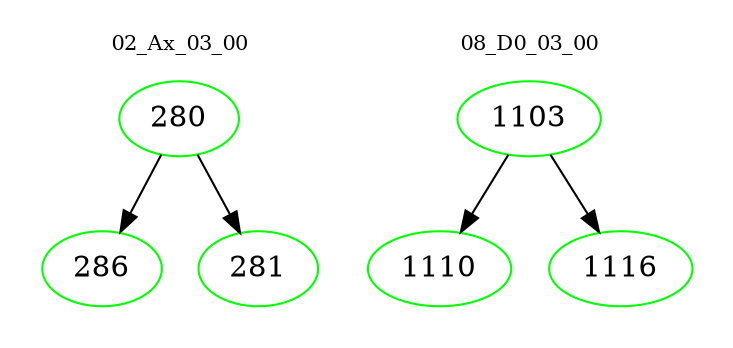 digraph{
subgraph cluster_0 {
color = white
label = "02_Ax_03_00";
fontsize=10;
T0_280 [label="280", color="green"]
T0_280 -> T0_286 [color="black"]
T0_286 [label="286", color="green"]
T0_280 -> T0_281 [color="black"]
T0_281 [label="281", color="green"]
}
subgraph cluster_1 {
color = white
label = "08_D0_03_00";
fontsize=10;
T1_1103 [label="1103", color="green"]
T1_1103 -> T1_1110 [color="black"]
T1_1110 [label="1110", color="green"]
T1_1103 -> T1_1116 [color="black"]
T1_1116 [label="1116", color="green"]
}
}
